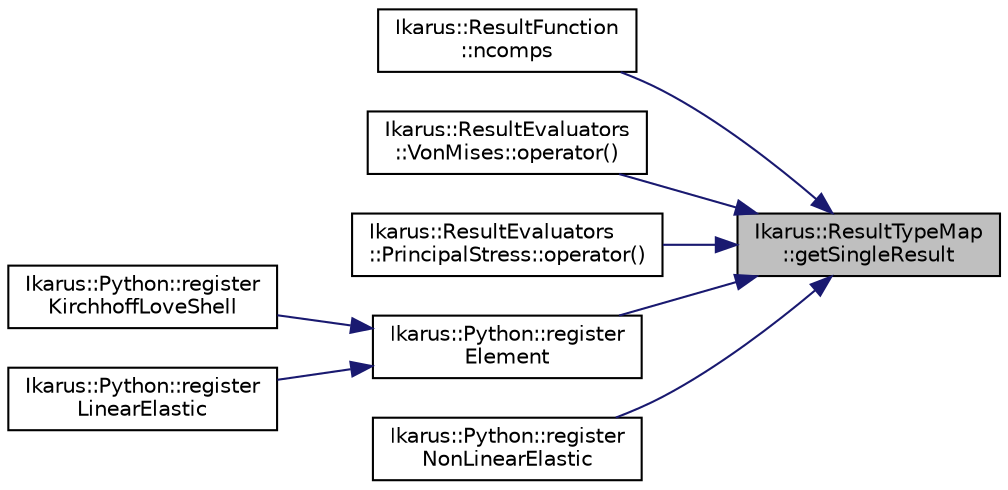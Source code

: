 digraph "Ikarus::ResultTypeMap::getSingleResult"
{
 // LATEX_PDF_SIZE
  edge [fontname="Helvetica",fontsize="10",labelfontname="Helvetica",labelfontsize="10"];
  node [fontname="Helvetica",fontsize="10",shape=record];
  rankdir="RL";
  Node1 [label="Ikarus::ResultTypeMap\l::getSingleResult",height=0.2,width=0.4,color="black", fillcolor="grey75", style="filled", fontcolor="black",tooltip="Get the result array for a single result type."];
  Node1 -> Node2 [dir="back",color="midnightblue",fontsize="10",style="solid",fontname="Helvetica"];
  Node2 [label="Ikarus::ResultFunction\l::ncomps",height=0.2,width=0.4,color="black", fillcolor="white", style="filled",URL="$db/d74/a01378.html#a55ddba55f148fabc822146919f7c2864",tooltip="Get the number of components."];
  Node1 -> Node3 [dir="back",color="midnightblue",fontsize="10",style="solid",fontname="Helvetica"];
  Node3 [label="Ikarus::ResultEvaluators\l::VonMises::operator()",height=0.2,width=0.4,color="black", fillcolor="white", style="filled",URL="$d6/dfe/a01366.html#a1cf7d88462db0aba4e49e6c635269c46",tooltip=" "];
  Node1 -> Node4 [dir="back",color="midnightblue",fontsize="10",style="solid",fontname="Helvetica"];
  Node4 [label="Ikarus::ResultEvaluators\l::PrincipalStress::operator()",height=0.2,width=0.4,color="black", fillcolor="white", style="filled",URL="$d8/dbe/a01370.html#a30ccc009cdf990e107cb807f769bbc5b",tooltip=" "];
  Node1 -> Node5 [dir="back",color="midnightblue",fontsize="10",style="solid",fontname="Helvetica"];
  Node5 [label="Ikarus::Python::register\lElement",height=0.2,width=0.4,color="black", fillcolor="white", style="filled",URL="$d0/d61/a00302.html#ga40f83e4d7b90006b1019add3b1b218b5",tooltip="Register Python bindings for a generic finite element class."];
  Node5 -> Node6 [dir="back",color="midnightblue",fontsize="10",style="solid",fontname="Helvetica"];
  Node6 [label="Ikarus::Python::register\lKirchhoffLoveShell",height=0.2,width=0.4,color="black", fillcolor="white", style="filled",URL="$d0/d61/a00302.html#ga31d84874c3995448666f6a1e070647d2",tooltip="Register Python bindings for a KirchhoffLoveShell class."];
  Node5 -> Node7 [dir="back",color="midnightblue",fontsize="10",style="solid",fontname="Helvetica"];
  Node7 [label="Ikarus::Python::register\lLinearElastic",height=0.2,width=0.4,color="black", fillcolor="white", style="filled",URL="$d0/d61/a00302.html#ga23554c3ebe7088b79af73584b202eff5",tooltip="Register Python bindings for a Linear Elastic class."];
  Node1 -> Node8 [dir="back",color="midnightblue",fontsize="10",style="solid",fontname="Helvetica"];
  Node8 [label="Ikarus::Python::register\lNonLinearElastic",height=0.2,width=0.4,color="black", fillcolor="white", style="filled",URL="$de/dab/a00319.html#a4124469fcacfc527cb971b40fe86e244",tooltip=" "];
}
